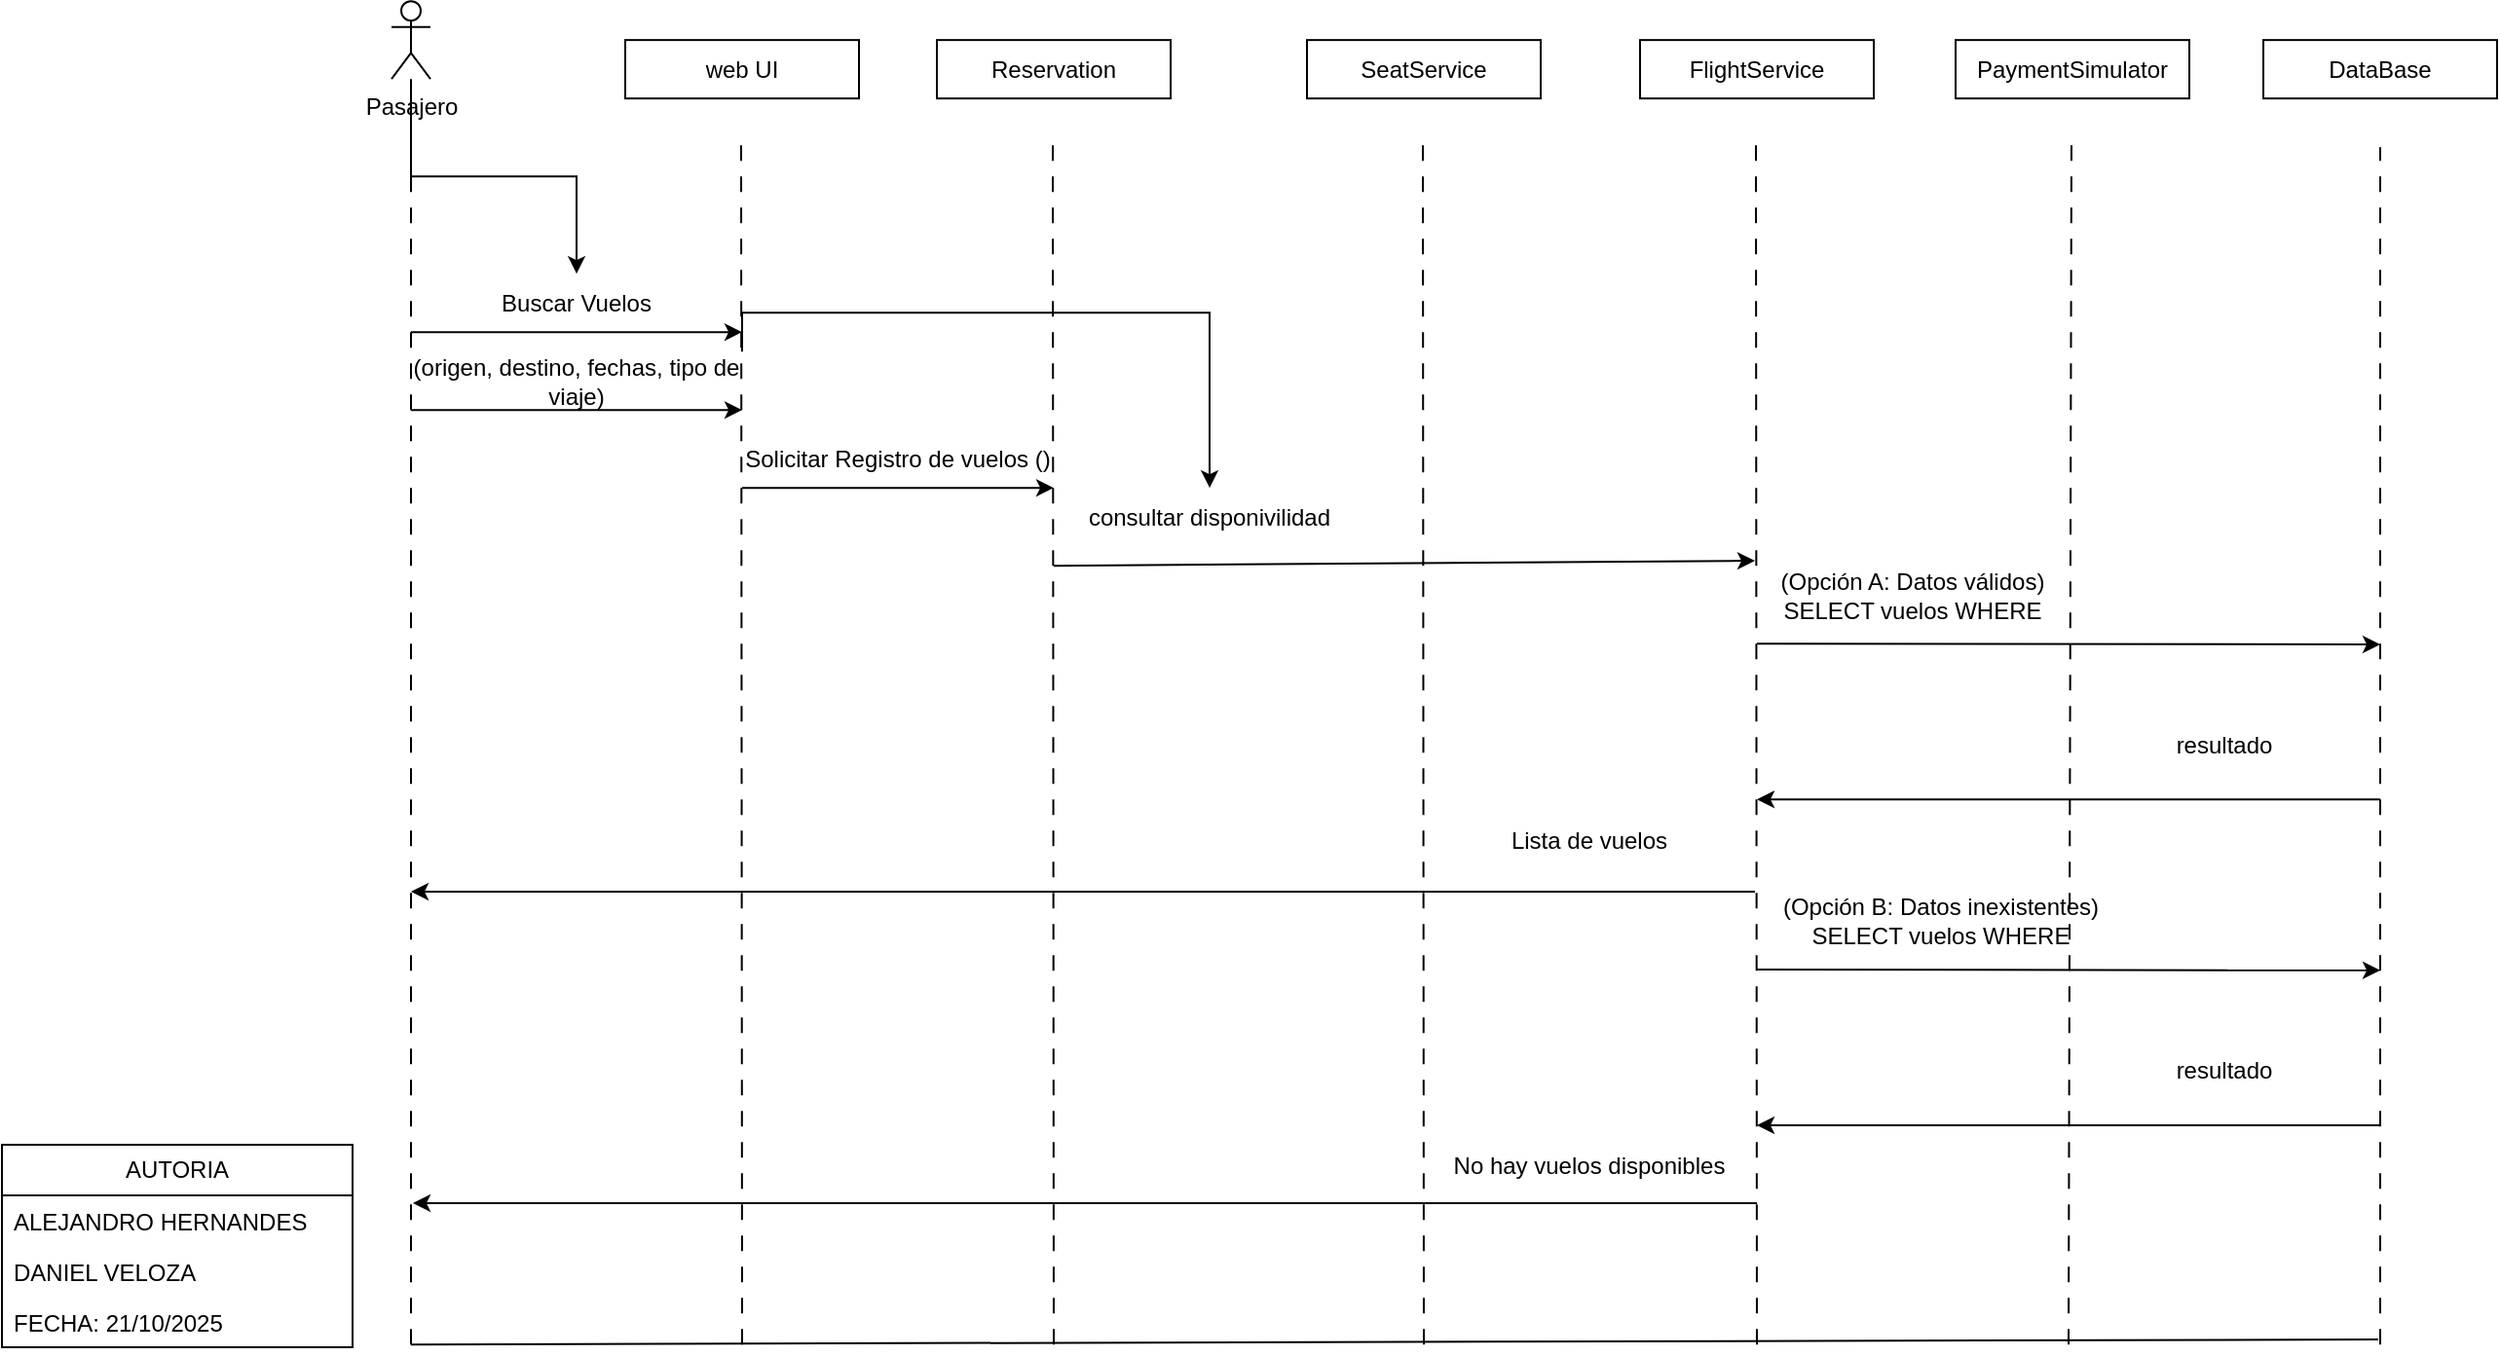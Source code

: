 <mxfile scale="1" border="0" version="28.2.5">
  <diagram name="Página-1" id="Bal2X1R5Q2hq3wp9pTC3">
    <mxGraphModel dx="2280" dy="895" grid="1" gridSize="10" guides="1" tooltips="1" connect="1" arrows="1" fold="1" page="1" pageScale="1" pageWidth="827" pageHeight="1169" math="0" shadow="0">
      <root>
        <mxCell id="0" />
        <mxCell id="1" parent="0" />
        <mxCell id="Z7hbolVClJEuScZ4HqBD-5" value="AUTORIA" style="swimlane;fontStyle=0;childLayout=stackLayout;horizontal=1;startSize=26;fillColor=none;horizontalStack=0;resizeParent=1;resizeParentMax=0;resizeLast=0;collapsible=1;marginBottom=0;whiteSpace=wrap;html=1;" parent="1" vertex="1">
          <mxGeometry x="-40" y="1050" width="180" height="104" as="geometry" />
        </mxCell>
        <mxCell id="Z7hbolVClJEuScZ4HqBD-6" value="ALEJANDRO HERNANDES" style="text;strokeColor=none;fillColor=none;align=left;verticalAlign=top;spacingLeft=4;spacingRight=4;overflow=hidden;rotatable=0;points=[[0,0.5],[1,0.5]];portConstraint=eastwest;whiteSpace=wrap;html=1;" parent="Z7hbolVClJEuScZ4HqBD-5" vertex="1">
          <mxGeometry y="26" width="180" height="26" as="geometry" />
        </mxCell>
        <mxCell id="Z7hbolVClJEuScZ4HqBD-7" value="DANIEL VELOZA&amp;nbsp;" style="text;strokeColor=none;fillColor=none;align=left;verticalAlign=top;spacingLeft=4;spacingRight=4;overflow=hidden;rotatable=0;points=[[0,0.5],[1,0.5]];portConstraint=eastwest;whiteSpace=wrap;html=1;" parent="Z7hbolVClJEuScZ4HqBD-5" vertex="1">
          <mxGeometry y="52" width="180" height="26" as="geometry" />
        </mxCell>
        <mxCell id="Z7hbolVClJEuScZ4HqBD-8" value="FECHA: 21/10/2025" style="text;strokeColor=none;fillColor=none;align=left;verticalAlign=top;spacingLeft=4;spacingRight=4;overflow=hidden;rotatable=0;points=[[0,0.5],[1,0.5]];portConstraint=eastwest;whiteSpace=wrap;html=1;" parent="Z7hbolVClJEuScZ4HqBD-5" vertex="1">
          <mxGeometry y="78" width="180" height="26" as="geometry" />
        </mxCell>
        <mxCell id="SlBVG8sBNqWLVxygI4yR-41" value="" style="edgeStyle=orthogonalEdgeStyle;rounded=0;orthogonalLoop=1;jettySize=auto;html=1;" parent="1" source="SlBVG8sBNqWLVxygI4yR-1" target="SlBVG8sBNqWLVxygI4yR-7" edge="1">
          <mxGeometry relative="1" as="geometry" />
        </mxCell>
        <mxCell id="SlBVG8sBNqWLVxygI4yR-1" value="Pasajero" style="shape=umlActor;verticalLabelPosition=bottom;verticalAlign=top;html=1;outlineConnect=0;" parent="1" vertex="1">
          <mxGeometry x="160" y="462.57" width="20" height="40" as="geometry" />
        </mxCell>
        <mxCell id="SlBVG8sBNqWLVxygI4yR-2" value="web UI" style="rounded=0;whiteSpace=wrap;html=1;" parent="1" vertex="1">
          <mxGeometry x="280" y="482.57" width="120" height="30" as="geometry" />
        </mxCell>
        <mxCell id="SlBVG8sBNqWLVxygI4yR-3" value="Reservation" style="rounded=0;whiteSpace=wrap;html=1;" parent="1" vertex="1">
          <mxGeometry x="440" y="482.57" width="120" height="30" as="geometry" />
        </mxCell>
        <mxCell id="SlBVG8sBNqWLVxygI4yR-4" value="FlightService" style="rounded=0;whiteSpace=wrap;html=1;" parent="1" vertex="1">
          <mxGeometry x="801" y="482.57" width="120" height="30" as="geometry" />
        </mxCell>
        <mxCell id="SlBVG8sBNqWLVxygI4yR-5" value="PaymentSimulator" style="rounded=0;whiteSpace=wrap;html=1;" parent="1" vertex="1">
          <mxGeometry x="963" y="482.57" width="120" height="30" as="geometry" />
        </mxCell>
        <mxCell id="SlBVG8sBNqWLVxygI4yR-6" value="" style="endArrow=classic;html=1;rounded=0;" parent="1" edge="1">
          <mxGeometry width="50" height="50" relative="1" as="geometry">
            <mxPoint x="170" y="632.57" as="sourcePoint" />
            <mxPoint x="340" y="632.57" as="targetPoint" />
          </mxGeometry>
        </mxCell>
        <mxCell id="SlBVG8sBNqWLVxygI4yR-7" value="Buscar Vuelos" style="text;html=1;align=center;verticalAlign=middle;whiteSpace=wrap;rounded=0;" parent="1" vertex="1">
          <mxGeometry x="170" y="602.57" width="170" height="30" as="geometry" />
        </mxCell>
        <mxCell id="SlBVG8sBNqWLVxygI4yR-8" value="" style="endArrow=none;html=1;rounded=0;dashed=1;dashPattern=8 8;" parent="1" edge="1">
          <mxGeometry width="50" height="50" relative="1" as="geometry">
            <mxPoint x="170" y="1152.57" as="sourcePoint" />
            <mxPoint x="170" y="532.57" as="targetPoint" />
          </mxGeometry>
        </mxCell>
        <mxCell id="SlBVG8sBNqWLVxygI4yR-9" value="" style="endArrow=none;html=1;rounded=0;dashed=1;dashPattern=8 8;" parent="1" edge="1">
          <mxGeometry width="50" height="50" relative="1" as="geometry">
            <mxPoint x="340" y="1152.57" as="sourcePoint" />
            <mxPoint x="339.5" y="532.57" as="targetPoint" />
          </mxGeometry>
        </mxCell>
        <mxCell id="SlBVG8sBNqWLVxygI4yR-10" value="" style="endArrow=none;html=1;rounded=0;dashed=1;dashPattern=8 8;" parent="1" edge="1">
          <mxGeometry width="50" height="50" relative="1" as="geometry">
            <mxPoint x="500" y="1152.57" as="sourcePoint" />
            <mxPoint x="499.5" y="532.57" as="targetPoint" />
          </mxGeometry>
        </mxCell>
        <mxCell id="SlBVG8sBNqWLVxygI4yR-11" value="" style="endArrow=none;html=1;rounded=0;dashed=1;dashPattern=8 8;" parent="1" edge="1">
          <mxGeometry width="50" height="50" relative="1" as="geometry">
            <mxPoint x="861" y="1152.57" as="sourcePoint" />
            <mxPoint x="860.5" y="532.57" as="targetPoint" />
          </mxGeometry>
        </mxCell>
        <mxCell id="SlBVG8sBNqWLVxygI4yR-12" value="" style="endArrow=none;html=1;rounded=0;dashed=1;dashPattern=8 8;" parent="1" edge="1">
          <mxGeometry width="50" height="50" relative="1" as="geometry">
            <mxPoint x="1021" y="1152.57" as="sourcePoint" />
            <mxPoint x="1022.5" y="532.57" as="targetPoint" />
          </mxGeometry>
        </mxCell>
        <mxCell id="SlBVG8sBNqWLVxygI4yR-13" value="" style="endArrow=classic;html=1;rounded=0;" parent="1" edge="1">
          <mxGeometry width="50" height="50" relative="1" as="geometry">
            <mxPoint x="170" y="672.57" as="sourcePoint" />
            <mxPoint x="340" y="672.57" as="targetPoint" />
          </mxGeometry>
        </mxCell>
        <mxCell id="SlBVG8sBNqWLVxygI4yR-14" style="edgeStyle=orthogonalEdgeStyle;rounded=0;orthogonalLoop=1;jettySize=auto;html=1;exitX=1;exitY=0;exitDx=0;exitDy=0;entryX=0.5;entryY=0;entryDx=0;entryDy=0;" parent="1" source="SlBVG8sBNqWLVxygI4yR-15" target="SlBVG8sBNqWLVxygI4yR-27" edge="1">
          <mxGeometry relative="1" as="geometry" />
        </mxCell>
        <mxCell id="SlBVG8sBNqWLVxygI4yR-15" value="(origen, destino, fechas, tipo de viaje)" style="text;html=1;align=center;verticalAlign=middle;whiteSpace=wrap;rounded=0;" parent="1" vertex="1">
          <mxGeometry x="170" y="642.57" width="170" height="30" as="geometry" />
        </mxCell>
        <mxCell id="SlBVG8sBNqWLVxygI4yR-16" value="" style="endArrow=classic;html=1;rounded=0;" parent="1" edge="1">
          <mxGeometry width="50" height="50" relative="1" as="geometry">
            <mxPoint x="340" y="712.57" as="sourcePoint" />
            <mxPoint x="500" y="712.57" as="targetPoint" />
          </mxGeometry>
        </mxCell>
        <mxCell id="SlBVG8sBNqWLVxygI4yR-17" value="Solicitar Registro de vuelos ()" style="text;html=1;align=center;verticalAlign=middle;whiteSpace=wrap;rounded=0;" parent="1" vertex="1">
          <mxGeometry x="340" y="682.57" width="160" height="30" as="geometry" />
        </mxCell>
        <mxCell id="SlBVG8sBNqWLVxygI4yR-18" value="" style="endArrow=classic;html=1;rounded=0;" parent="1" edge="1">
          <mxGeometry width="50" height="50" relative="1" as="geometry">
            <mxPoint x="500" y="752.57" as="sourcePoint" />
            <mxPoint x="860" y="750" as="targetPoint" />
          </mxGeometry>
        </mxCell>
        <mxCell id="SlBVG8sBNqWLVxygI4yR-19" value="(Opción A: Datos válidos)&lt;div&gt;SELECT vuelos WHERE&lt;/div&gt;" style="text;html=1;align=center;verticalAlign=middle;whiteSpace=wrap;rounded=0;" parent="1" vertex="1">
          <mxGeometry x="861" y="752.57" width="160" height="30" as="geometry" />
        </mxCell>
        <mxCell id="SlBVG8sBNqWLVxygI4yR-20" value="" style="endArrow=classic;html=1;rounded=0;" parent="1" edge="1">
          <mxGeometry width="50" height="50" relative="1" as="geometry">
            <mxPoint x="861" y="792.57" as="sourcePoint" />
            <mxPoint x="1181" y="793" as="targetPoint" />
          </mxGeometry>
        </mxCell>
        <mxCell id="SlBVG8sBNqWLVxygI4yR-22" value="" style="endArrow=classic;html=1;rounded=0;" parent="1" edge="1">
          <mxGeometry width="50" height="50" relative="1" as="geometry">
            <mxPoint x="1181" y="872.57" as="sourcePoint" />
            <mxPoint x="861" y="872.57" as="targetPoint" />
          </mxGeometry>
        </mxCell>
        <mxCell id="SlBVG8sBNqWLVxygI4yR-27" value="consultar disponivilidad" style="text;html=1;align=center;verticalAlign=middle;whiteSpace=wrap;rounded=0;" parent="1" vertex="1">
          <mxGeometry x="500" y="712.57" width="160" height="30" as="geometry" />
        </mxCell>
        <mxCell id="SlBVG8sBNqWLVxygI4yR-29" value="" style="endArrow=none;html=1;rounded=0;dashed=1;dashPattern=8 8;" parent="1" edge="1">
          <mxGeometry width="50" height="50" relative="1" as="geometry">
            <mxPoint x="1181" y="1152.57" as="sourcePoint" />
            <mxPoint x="1181" y="537.57" as="targetPoint" />
          </mxGeometry>
        </mxCell>
        <mxCell id="SlBVG8sBNqWLVxygI4yR-37" value="" style="endArrow=none;html=1;rounded=0;" parent="1" edge="1">
          <mxGeometry width="50" height="50" relative="1" as="geometry">
            <mxPoint x="170" y="1152.57" as="sourcePoint" />
            <mxPoint x="1180" y="1150" as="targetPoint" />
          </mxGeometry>
        </mxCell>
        <mxCell id="paDaiStU4DnnT-3Gmu_R-1" value="DataBase" style="rounded=0;whiteSpace=wrap;html=1;" parent="1" vertex="1">
          <mxGeometry x="1121" y="482.57" width="120" height="30" as="geometry" />
        </mxCell>
        <mxCell id="paDaiStU4DnnT-3Gmu_R-7" value="resultado" style="text;html=1;align=center;verticalAlign=middle;whiteSpace=wrap;rounded=0;" parent="1" vertex="1">
          <mxGeometry x="1021" y="830" width="160" height="30" as="geometry" />
        </mxCell>
        <mxCell id="paDaiStU4DnnT-3Gmu_R-9" value="" style="endArrow=classic;html=1;rounded=0;" parent="1" edge="1">
          <mxGeometry width="50" height="50" relative="1" as="geometry">
            <mxPoint x="860" y="920" as="sourcePoint" />
            <mxPoint x="170" y="920" as="targetPoint" />
          </mxGeometry>
        </mxCell>
        <mxCell id="paDaiStU4DnnT-3Gmu_R-10" value="&lt;div style=&quot;&quot;&gt;&lt;span style=&quot;background-color: transparent; color: light-dark(rgb(0, 0, 0), rgb(255, 255, 255));&quot;&gt;Lista de vuelos&lt;/span&gt;&lt;/div&gt;" style="text;whiteSpace=wrap;html=1;align=center;" parent="1" vertex="1">
          <mxGeometry x="680" y="880" width="190" height="40" as="geometry" />
        </mxCell>
        <mxCell id="B0UD1hJXa74dDDUbnHiF-1" value="SeatService" style="rounded=0;whiteSpace=wrap;html=1;" vertex="1" parent="1">
          <mxGeometry x="630" y="482.57" width="120" height="30" as="geometry" />
        </mxCell>
        <mxCell id="B0UD1hJXa74dDDUbnHiF-2" value="" style="endArrow=none;html=1;rounded=0;dashed=1;dashPattern=8 8;" edge="1" parent="1">
          <mxGeometry width="50" height="50" relative="1" as="geometry">
            <mxPoint x="690" y="1152.57" as="sourcePoint" />
            <mxPoint x="689.5" y="532.57" as="targetPoint" />
          </mxGeometry>
        </mxCell>
        <mxCell id="B0UD1hJXa74dDDUbnHiF-3" value="(Opción B: Datos inexistentes)&lt;div&gt;SELECT vuelos WHERE&lt;/div&gt;" style="text;html=1;align=center;verticalAlign=middle;whiteSpace=wrap;rounded=0;" vertex="1" parent="1">
          <mxGeometry x="861" y="920" width="189" height="30" as="geometry" />
        </mxCell>
        <mxCell id="B0UD1hJXa74dDDUbnHiF-4" value="" style="endArrow=classic;html=1;rounded=0;" edge="1" parent="1">
          <mxGeometry width="50" height="50" relative="1" as="geometry">
            <mxPoint x="861" y="960" as="sourcePoint" />
            <mxPoint x="1181" y="960.43" as="targetPoint" />
          </mxGeometry>
        </mxCell>
        <mxCell id="B0UD1hJXa74dDDUbnHiF-5" value="" style="endArrow=classic;html=1;rounded=0;" edge="1" parent="1">
          <mxGeometry width="50" height="50" relative="1" as="geometry">
            <mxPoint x="1181" y="1040" as="sourcePoint" />
            <mxPoint x="861" y="1040" as="targetPoint" />
          </mxGeometry>
        </mxCell>
        <mxCell id="B0UD1hJXa74dDDUbnHiF-6" value="resultado" style="text;html=1;align=center;verticalAlign=middle;whiteSpace=wrap;rounded=0;" vertex="1" parent="1">
          <mxGeometry x="1021" y="997.43" width="160" height="30" as="geometry" />
        </mxCell>
        <mxCell id="B0UD1hJXa74dDDUbnHiF-7" value="&lt;div style=&quot;&quot;&gt;No hay vuelos disponibles&lt;/div&gt;" style="text;whiteSpace=wrap;html=1;align=center;" vertex="1" parent="1">
          <mxGeometry x="680" y="1047.43" width="190" height="40" as="geometry" />
        </mxCell>
        <mxCell id="B0UD1hJXa74dDDUbnHiF-9" value="" style="endArrow=classic;html=1;rounded=0;" edge="1" parent="1">
          <mxGeometry width="50" height="50" relative="1" as="geometry">
            <mxPoint x="861" y="1080" as="sourcePoint" />
            <mxPoint x="171" y="1080" as="targetPoint" />
          </mxGeometry>
        </mxCell>
      </root>
    </mxGraphModel>
  </diagram>
</mxfile>
